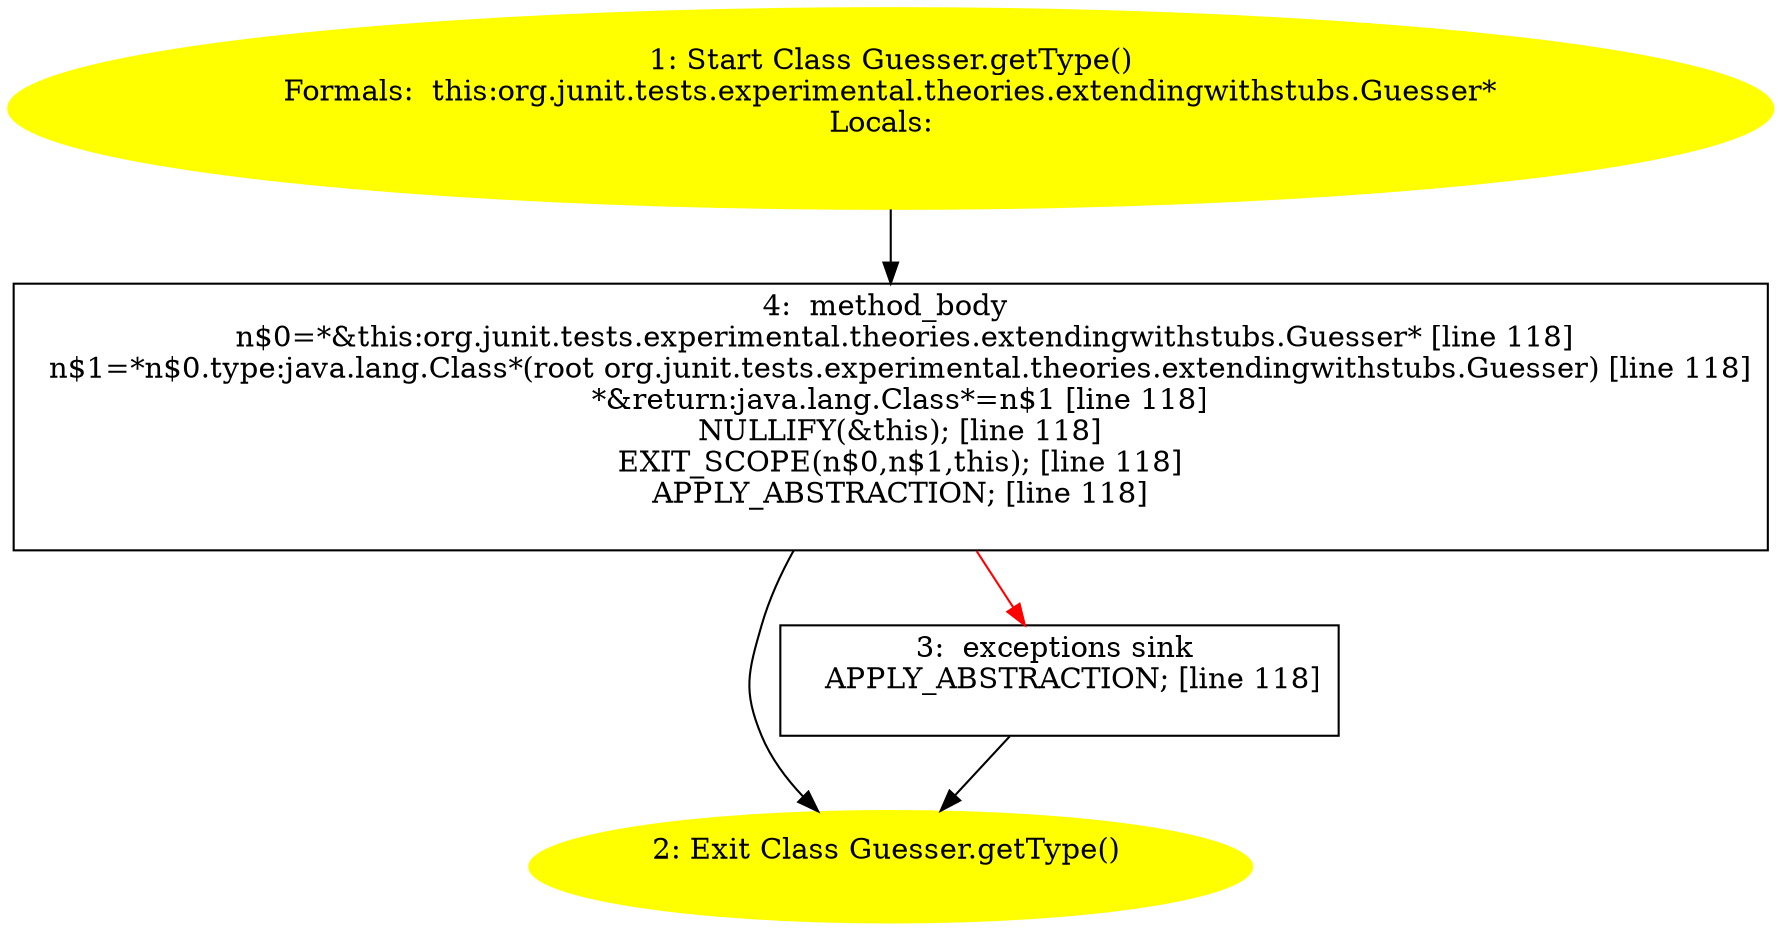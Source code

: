 /* @generated */
digraph cfg {
"org.junit.tests.experimental.theories.extendingwithstubs.Guesser.getType():java.lang.Class.7662a8f9c6108c7f504037ce96b8e81a_1" [label="1: Start Class Guesser.getType()\nFormals:  this:org.junit.tests.experimental.theories.extendingwithstubs.Guesser*\nLocals:  \n  " color=yellow style=filled]
	

	 "org.junit.tests.experimental.theories.extendingwithstubs.Guesser.getType():java.lang.Class.7662a8f9c6108c7f504037ce96b8e81a_1" -> "org.junit.tests.experimental.theories.extendingwithstubs.Guesser.getType():java.lang.Class.7662a8f9c6108c7f504037ce96b8e81a_4" ;
"org.junit.tests.experimental.theories.extendingwithstubs.Guesser.getType():java.lang.Class.7662a8f9c6108c7f504037ce96b8e81a_2" [label="2: Exit Class Guesser.getType() \n  " color=yellow style=filled]
	

"org.junit.tests.experimental.theories.extendingwithstubs.Guesser.getType():java.lang.Class.7662a8f9c6108c7f504037ce96b8e81a_3" [label="3:  exceptions sink \n   APPLY_ABSTRACTION; [line 118]\n " shape="box"]
	

	 "org.junit.tests.experimental.theories.extendingwithstubs.Guesser.getType():java.lang.Class.7662a8f9c6108c7f504037ce96b8e81a_3" -> "org.junit.tests.experimental.theories.extendingwithstubs.Guesser.getType():java.lang.Class.7662a8f9c6108c7f504037ce96b8e81a_2" ;
"org.junit.tests.experimental.theories.extendingwithstubs.Guesser.getType():java.lang.Class.7662a8f9c6108c7f504037ce96b8e81a_4" [label="4:  method_body \n   n$0=*&this:org.junit.tests.experimental.theories.extendingwithstubs.Guesser* [line 118]\n  n$1=*n$0.type:java.lang.Class*(root org.junit.tests.experimental.theories.extendingwithstubs.Guesser) [line 118]\n  *&return:java.lang.Class*=n$1 [line 118]\n  NULLIFY(&this); [line 118]\n  EXIT_SCOPE(n$0,n$1,this); [line 118]\n  APPLY_ABSTRACTION; [line 118]\n " shape="box"]
	

	 "org.junit.tests.experimental.theories.extendingwithstubs.Guesser.getType():java.lang.Class.7662a8f9c6108c7f504037ce96b8e81a_4" -> "org.junit.tests.experimental.theories.extendingwithstubs.Guesser.getType():java.lang.Class.7662a8f9c6108c7f504037ce96b8e81a_2" ;
	 "org.junit.tests.experimental.theories.extendingwithstubs.Guesser.getType():java.lang.Class.7662a8f9c6108c7f504037ce96b8e81a_4" -> "org.junit.tests.experimental.theories.extendingwithstubs.Guesser.getType():java.lang.Class.7662a8f9c6108c7f504037ce96b8e81a_3" [color="red" ];
}
